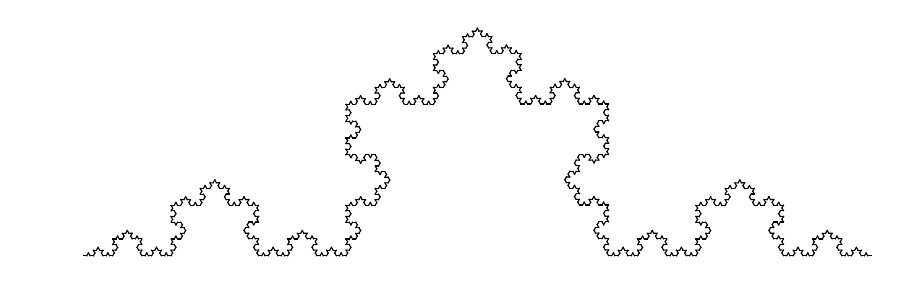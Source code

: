 

% Les similitudes : shift=translation, scale = homothetie, rotate = angle (en degre)
\newcommand\simone{\begin{scope}[shift={(0,0)}, scale={1/3}, rotate=0]}
\newcommand\simtwo{\begin{scope}[shift={({1/3},0)}, scale={1/3}, rotate=60]}                   
\newcommand\simthree{\begin{scope}[shift={({1/2},0.289)}, scale={1/3}, rotate=-60]}                     
\newcommand\simfour{\begin{scope}[shift={({2/3},0)}, scale={1/3}, rotate=0]} 

% La figure initiale
%\newcommand\initfigure{\fill (0,0)--++(0:1)--++(120:1)--cycle;}
%\newcommand\initfigure{\fill (0.5,0.433) circle (1.3cm);}
\newcommand\initfigure{\draw (0,0)--++(0,.01)--++(1,0)--++(0,-.01)--cycle;}
%\newcommand\initfigure{\fill (0,0)--++(0,0.5)--++(0.5,0)--++(0,-0.5)--cycle;}

% Le programme recursif
\newcommand\ifs[2]{% #1 the counter, #2 the instructions
                          \ifnum #1 < 0% stop now
                          #2%
                          %\relax% Relax, max, on ne fait rien, c'est termine.
                          \else%
                          \count255=#1%
                          \advance\count255 by -1%
                          \simone
                             \ifs{\number\count255}{#2};                          
                          \end{scope};

                          \simtwo
                             \ifs{\number\count255}{#2};                          
                          \end{scope};

                          \simthree
                             \ifs{\number\count255}{#2};                          
                          \end{scope};

                          \simfour
                             \ifs{\number\count255}{#2};                          
                          \end{scope};
                          \fi%
}

\begin{tikzpicture}[scale=10]
  \ifs{4}{\initfigure}
\end{tikzpicture}
